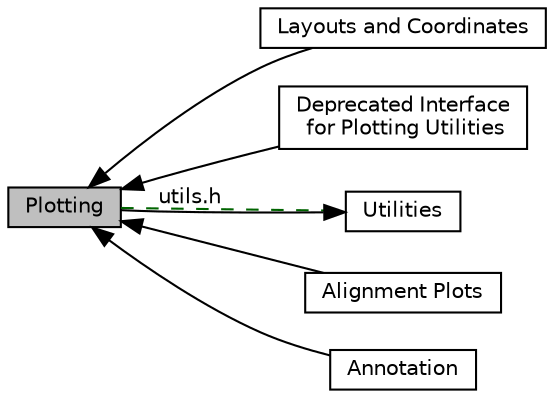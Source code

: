 digraph "Plotting"
{
  bgcolor="transparent";
  edge [fontname="Helvetica",fontsize="10",labelfontname="Helvetica",labelfontsize="10"];
  node [fontname="Helvetica",fontsize="10",shape=box];
  rankdir=LR;
  Node2 [label="Layouts and Coordinates",height=0.2,width=0.4,color="black",URL="$group__plot__layout__utils.html",tooltip="Functions to compute coordinate layouts for secondary structure plots."];
  Node5 [label="Deprecated Interface\l for Plotting Utilities",height=0.2,width=0.4,color="black",URL="$group__plotting__utils__deprecated.html",tooltip=" "];
  Node0 [label="Plotting",height=0.2,width=0.4,color="black", fillcolor="grey75", style="filled", fontcolor="black",tooltip="Functions for Creating Secondary Structure Plots, Dot-Plots, and More."];
  Node1 [label="Utilities",height=0.2,width=0.4,color="black",URL="$group__utils.html",tooltip=" "];
  Node4 [label="Alignment Plots",height=0.2,width=0.4,color="black",URL="$group__alignment__plots.html",tooltip="Functions to generate Alignment plots with annotated consensus structure."];
  Node3 [label="Annotation",height=0.2,width=0.4,color="black",URL="$group__annotation__utils.html",tooltip="Functions to generate annotations for Secondary Structure Plots, Dot-Plots, and Others."];
  Node1->Node0 [shape=plaintext, dir="back", style="solid"];
  Node0->Node2 [shape=plaintext, dir="back", style="solid"];
  Node0->Node3 [shape=plaintext, dir="back", style="solid"];
  Node0->Node4 [shape=plaintext, dir="back", style="solid"];
  Node0->Node5 [shape=plaintext, dir="back", style="solid"];
  Node0->Node1 [shape=plaintext, label="utils.h", color="darkgreen", dir="none", style="dashed"];
}
